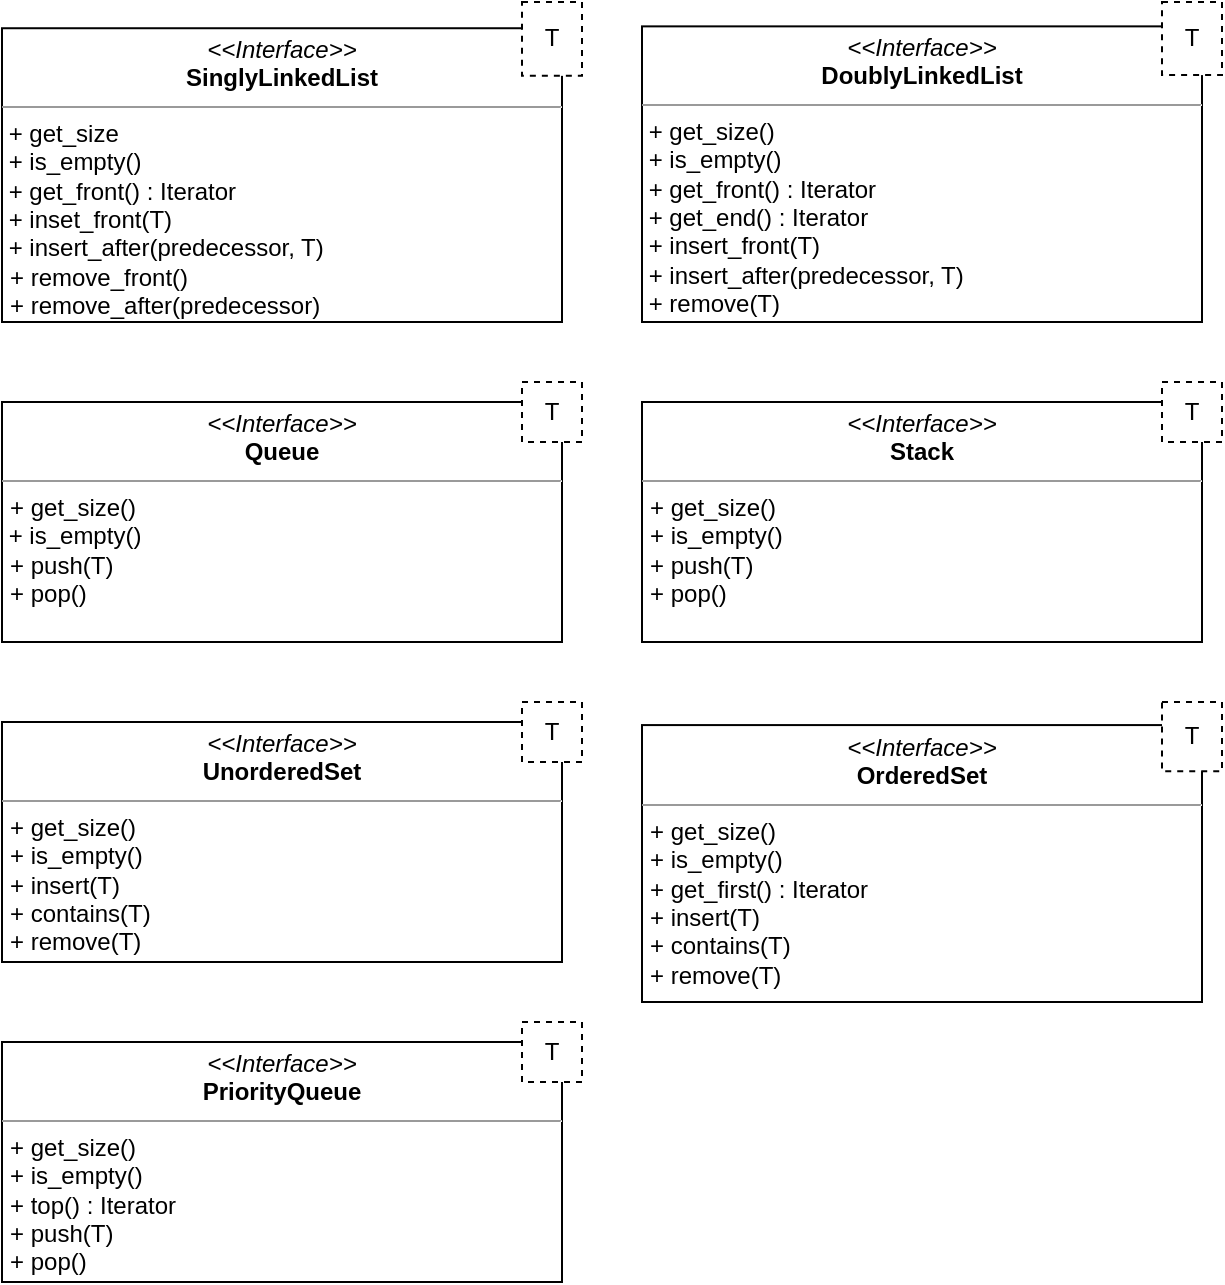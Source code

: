 <mxfile version="21.2.9" type="device">
  <diagram name="Seite-1" id="T3qOwCYRP5SabC_Y7l2l">
    <mxGraphModel dx="1189" dy="571" grid="1" gridSize="10" guides="1" tooltips="1" connect="1" arrows="1" fold="1" page="1" pageScale="1" pageWidth="827" pageHeight="1169" math="0" shadow="0">
      <root>
        <mxCell id="0" />
        <mxCell id="1" parent="0" />
        <mxCell id="LrtDx9Zr3HTaaep1rT7l-24" value="" style="group" parent="1" vertex="1" connectable="0">
          <mxGeometry x="560" y="160" width="290" height="160" as="geometry" />
        </mxCell>
        <mxCell id="LrtDx9Zr3HTaaep1rT7l-21" value="&lt;p style=&quot;margin:0px;margin-top:4px;text-align:center;&quot;&gt;&lt;i&gt;&amp;lt;&amp;lt;Interface&amp;gt;&amp;gt;&lt;/i&gt;&lt;br&gt;&lt;b&gt;DoublyLinkedList&lt;/b&gt;&lt;/p&gt;&lt;hr size=&quot;1&quot;&gt;&amp;nbsp;+ get_size()&amp;nbsp;&lt;br&gt;&amp;nbsp;+ is_empty()&lt;br&gt;&amp;nbsp;+ get_front() : Iterator&lt;br&gt;&amp;nbsp;+ get_end() : Iterator&lt;br&gt;&amp;nbsp;+ insert_front(T)&lt;br&gt;&lt;div&gt;&amp;nbsp;+ insert_after(predecessor, T)&lt;/div&gt;&lt;div&gt;&amp;nbsp;+ remove(T)&lt;/div&gt;" style="verticalAlign=top;align=left;overflow=fill;fontSize=12;fontFamily=Helvetica;html=1;whiteSpace=wrap;" parent="LrtDx9Zr3HTaaep1rT7l-24" vertex="1">
          <mxGeometry y="12.184" width="280" height="147.816" as="geometry" />
        </mxCell>
        <mxCell id="LrtDx9Zr3HTaaep1rT7l-23" value="T" style="fontStyle=0;dashed=1;html=1;whiteSpace=wrap;" parent="LrtDx9Zr3HTaaep1rT7l-24" vertex="1">
          <mxGeometry x="260" width="30" height="36.552" as="geometry" />
        </mxCell>
        <mxCell id="LrtDx9Zr3HTaaep1rT7l-30" value="" style="group" parent="1" vertex="1" connectable="0">
          <mxGeometry x="240" y="350" width="290" height="130" as="geometry" />
        </mxCell>
        <mxCell id="LrtDx9Zr3HTaaep1rT7l-2" value="&lt;p style=&quot;margin:0px;margin-top:4px;text-align:center;&quot;&gt;&lt;i&gt;&amp;lt;&amp;lt;Interface&amp;gt;&amp;gt;&lt;/i&gt;&lt;br&gt;&lt;b&gt;Queue&lt;/b&gt;&lt;/p&gt;&lt;hr size=&quot;1&quot;&gt;&lt;p style=&quot;border-color: var(--border-color); margin: 0px 0px 0px 4px;&quot;&gt;+ get_size()&lt;/p&gt;&amp;nbsp;+ is_empty()&lt;span style=&quot;background-color: initial;&quot;&gt;&amp;nbsp;&lt;/span&gt;&lt;br&gt;&lt;p style=&quot;border-color: var(--border-color); margin: 0px 0px 0px 4px;&quot;&gt;+ push(T)&lt;/p&gt;&lt;p style=&quot;border-color: var(--border-color); margin: 0px 0px 0px 4px;&quot;&gt;+ pop()&lt;/p&gt;" style="verticalAlign=top;align=left;overflow=fill;fontSize=12;fontFamily=Helvetica;html=1;whiteSpace=wrap;" parent="LrtDx9Zr3HTaaep1rT7l-30" vertex="1">
          <mxGeometry y="10" width="280" height="120" as="geometry" />
        </mxCell>
        <mxCell id="LrtDx9Zr3HTaaep1rT7l-3" value="T" style="fontStyle=0;dashed=1;html=1;whiteSpace=wrap;" parent="LrtDx9Zr3HTaaep1rT7l-30" vertex="1">
          <mxGeometry x="260" width="30" height="30" as="geometry" />
        </mxCell>
        <mxCell id="LrtDx9Zr3HTaaep1rT7l-31" value="" style="group" parent="1" vertex="1" connectable="0">
          <mxGeometry x="240" y="160" width="290" height="160" as="geometry" />
        </mxCell>
        <mxCell id="LrtDx9Zr3HTaaep1rT7l-18" value="&lt;p style=&quot;margin:0px;margin-top:4px;text-align:center;&quot;&gt;&lt;i&gt;&amp;lt;&amp;lt;Interface&amp;gt;&amp;gt;&lt;/i&gt;&lt;br&gt;&lt;b&gt;SinglyLinkedList&lt;/b&gt;&lt;/p&gt;&lt;hr size=&quot;1&quot;&gt;&amp;nbsp;+ get_size&lt;br&gt;&amp;nbsp;+ is_empty()&amp;nbsp;&lt;br&gt;&amp;nbsp;+ get_front() : Iterator&lt;br&gt;&amp;nbsp;+ inset_front(T)&lt;br&gt;&amp;nbsp;+ insert_after(predecessor, T)&lt;b&gt;&lt;br&gt;&lt;/b&gt;&lt;p style=&quot;margin:0px;margin-left:4px;&quot;&gt;+ remove_front()&lt;/p&gt;&lt;p style=&quot;margin:0px;margin-left:4px;&quot;&gt;+ remove_after(predecessor)&lt;/p&gt;" style="verticalAlign=top;align=left;overflow=fill;fontSize=12;fontFamily=Helvetica;html=1;whiteSpace=wrap;container=0;" parent="LrtDx9Zr3HTaaep1rT7l-31" vertex="1">
          <mxGeometry y="13.12" width="280" height="146.88" as="geometry" />
        </mxCell>
        <mxCell id="LrtDx9Zr3HTaaep1rT7l-26" value="T" style="fontStyle=0;dashed=1;html=1;whiteSpace=wrap;container=0;" parent="LrtDx9Zr3HTaaep1rT7l-31" vertex="1">
          <mxGeometry x="260" width="30" height="36.923" as="geometry" />
        </mxCell>
        <mxCell id="LrtDx9Zr3HTaaep1rT7l-32" value="" style="group" parent="1" vertex="1" connectable="0">
          <mxGeometry x="240" y="670" width="290" height="130" as="geometry" />
        </mxCell>
        <mxCell id="LrtDx9Zr3HTaaep1rT7l-11" value="&lt;p style=&quot;margin:0px;margin-top:4px;text-align:center;&quot;&gt;&lt;i&gt;&amp;lt;&amp;lt;Interface&amp;gt;&amp;gt;&lt;/i&gt;&lt;br&gt;&lt;b&gt;PriorityQueue&lt;/b&gt;&lt;/p&gt;&lt;hr size=&quot;1&quot;&gt;&lt;p style=&quot;margin:0px;margin-left:4px;&quot;&gt;+ get_size()&amp;nbsp;&lt;/p&gt;&lt;p style=&quot;margin:0px;margin-left:4px;&quot;&gt;+ is_empty()&lt;/p&gt;&lt;p style=&quot;margin:0px;margin-left:4px;&quot;&gt;&lt;span style=&quot;background-color: initial;&quot;&gt;+ top() : Iterator&lt;/span&gt;&lt;/p&gt;&lt;p style=&quot;margin:0px;margin-left:4px;&quot;&gt;+ push(T)&lt;/p&gt;&lt;p style=&quot;margin:0px;margin-left:4px;&quot;&gt;+ pop()&lt;/p&gt;" style="verticalAlign=top;align=left;overflow=fill;fontSize=12;fontFamily=Helvetica;html=1;whiteSpace=wrap;" parent="LrtDx9Zr3HTaaep1rT7l-32" vertex="1">
          <mxGeometry y="10" width="280" height="120" as="geometry" />
        </mxCell>
        <mxCell id="LrtDx9Zr3HTaaep1rT7l-12" value="T" style="fontStyle=0;dashed=1;html=1;whiteSpace=wrap;" parent="LrtDx9Zr3HTaaep1rT7l-32" vertex="1">
          <mxGeometry x="260" width="30" height="30" as="geometry" />
        </mxCell>
        <mxCell id="LrtDx9Zr3HTaaep1rT7l-33" value="" style="group" parent="1" vertex="1" connectable="0">
          <mxGeometry x="560" y="350" width="290" height="130" as="geometry" />
        </mxCell>
        <mxCell id="LrtDx9Zr3HTaaep1rT7l-8" value="&lt;p style=&quot;margin:0px;margin-top:4px;text-align:center;&quot;&gt;&lt;i&gt;&amp;lt;&amp;lt;Interface&amp;gt;&amp;gt;&lt;/i&gt;&lt;br&gt;&lt;b&gt;Stack&lt;/b&gt;&lt;/p&gt;&lt;hr size=&quot;1&quot;&gt;&lt;p style=&quot;margin:0px;margin-left:4px;&quot;&gt;+ get_size()&amp;nbsp;&lt;/p&gt;&lt;p style=&quot;margin:0px;margin-left:4px;&quot;&gt;+ is_empty()&lt;br&gt;&lt;/p&gt;&lt;p style=&quot;margin:0px;margin-left:4px;&quot;&gt;+ push(T)&lt;/p&gt;&lt;p style=&quot;margin:0px;margin-left:4px;&quot;&gt;+ pop()&lt;/p&gt;" style="verticalAlign=top;align=left;overflow=fill;fontSize=12;fontFamily=Helvetica;html=1;whiteSpace=wrap;" parent="LrtDx9Zr3HTaaep1rT7l-33" vertex="1">
          <mxGeometry y="10" width="280" height="120" as="geometry" />
        </mxCell>
        <mxCell id="LrtDx9Zr3HTaaep1rT7l-9" value="T" style="fontStyle=0;dashed=1;html=1;whiteSpace=wrap;" parent="LrtDx9Zr3HTaaep1rT7l-33" vertex="1">
          <mxGeometry x="260" width="30" height="30" as="geometry" />
        </mxCell>
        <mxCell id="3Ro4mRhuLF2zyKNi235O-1" value="" style="group" parent="1" vertex="1" connectable="0">
          <mxGeometry x="240" y="510" width="290" height="130" as="geometry" />
        </mxCell>
        <mxCell id="3Ro4mRhuLF2zyKNi235O-2" value="&lt;p style=&quot;margin:0px;margin-top:4px;text-align:center;&quot;&gt;&lt;i&gt;&amp;lt;&amp;lt;Interface&amp;gt;&amp;gt;&lt;/i&gt;&lt;br&gt;&lt;b&gt;UnorderedSet&lt;/b&gt;&lt;/p&gt;&lt;hr size=&quot;1&quot;&gt;&lt;p style=&quot;margin:0px;margin-left:4px;&quot;&gt;+ get_size()&amp;nbsp;&lt;/p&gt;&lt;p style=&quot;margin:0px;margin-left:4px;&quot;&gt;+ is_empty()&lt;br&gt;&lt;/p&gt;&lt;p style=&quot;margin:0px;margin-left:4px;&quot;&gt;+ insert(T)&lt;/p&gt;&lt;p style=&quot;margin:0px;margin-left:4px;&quot;&gt;+ contains(T)&lt;/p&gt;&lt;p style=&quot;margin:0px;margin-left:4px;&quot;&gt;+ remove(T)&lt;/p&gt;" style="verticalAlign=top;align=left;overflow=fill;fontSize=12;fontFamily=Helvetica;html=1;whiteSpace=wrap;" parent="3Ro4mRhuLF2zyKNi235O-1" vertex="1">
          <mxGeometry y="10" width="280" height="120" as="geometry" />
        </mxCell>
        <mxCell id="3Ro4mRhuLF2zyKNi235O-3" value="T" style="fontStyle=0;dashed=1;html=1;whiteSpace=wrap;" parent="3Ro4mRhuLF2zyKNi235O-1" vertex="1">
          <mxGeometry x="260" width="30" height="30" as="geometry" />
        </mxCell>
        <mxCell id="3Ro4mRhuLF2zyKNi235O-4" value="" style="group" parent="1" vertex="1" connectable="0">
          <mxGeometry x="560" y="510" width="290" height="150" as="geometry" />
        </mxCell>
        <mxCell id="3Ro4mRhuLF2zyKNi235O-5" value="&lt;p style=&quot;margin:0px;margin-top:4px;text-align:center;&quot;&gt;&lt;i&gt;&amp;lt;&amp;lt;Interface&amp;gt;&amp;gt;&lt;/i&gt;&lt;br&gt;&lt;b&gt;OrderedSet&lt;/b&gt;&lt;/p&gt;&lt;hr size=&quot;1&quot;&gt;&lt;p style=&quot;margin:0px;margin-left:4px;&quot;&gt;+ get_size()&amp;nbsp;&lt;/p&gt;&lt;p style=&quot;margin:0px;margin-left:4px;&quot;&gt;+ is_empty()&lt;br&gt;&lt;/p&gt;&lt;p style=&quot;margin:0px;margin-left:4px;&quot;&gt;+ get_first() : Iterator&lt;/p&gt;&lt;p style=&quot;margin:0px;margin-left:4px;&quot;&gt;+ insert(T)&lt;/p&gt;&lt;p style=&quot;margin:0px;margin-left:4px;&quot;&gt;+ contains(T)&lt;/p&gt;&lt;p style=&quot;margin:0px;margin-left:4px;&quot;&gt;+ remove(T)&lt;/p&gt;" style="verticalAlign=top;align=left;overflow=fill;fontSize=12;fontFamily=Helvetica;html=1;whiteSpace=wrap;" parent="3Ro4mRhuLF2zyKNi235O-4" vertex="1">
          <mxGeometry y="11.538" width="280" height="138.462" as="geometry" />
        </mxCell>
        <mxCell id="3Ro4mRhuLF2zyKNi235O-6" value="T" style="fontStyle=0;dashed=1;html=1;whiteSpace=wrap;" parent="3Ro4mRhuLF2zyKNi235O-4" vertex="1">
          <mxGeometry x="260" width="30" height="34.615" as="geometry" />
        </mxCell>
      </root>
    </mxGraphModel>
  </diagram>
</mxfile>
